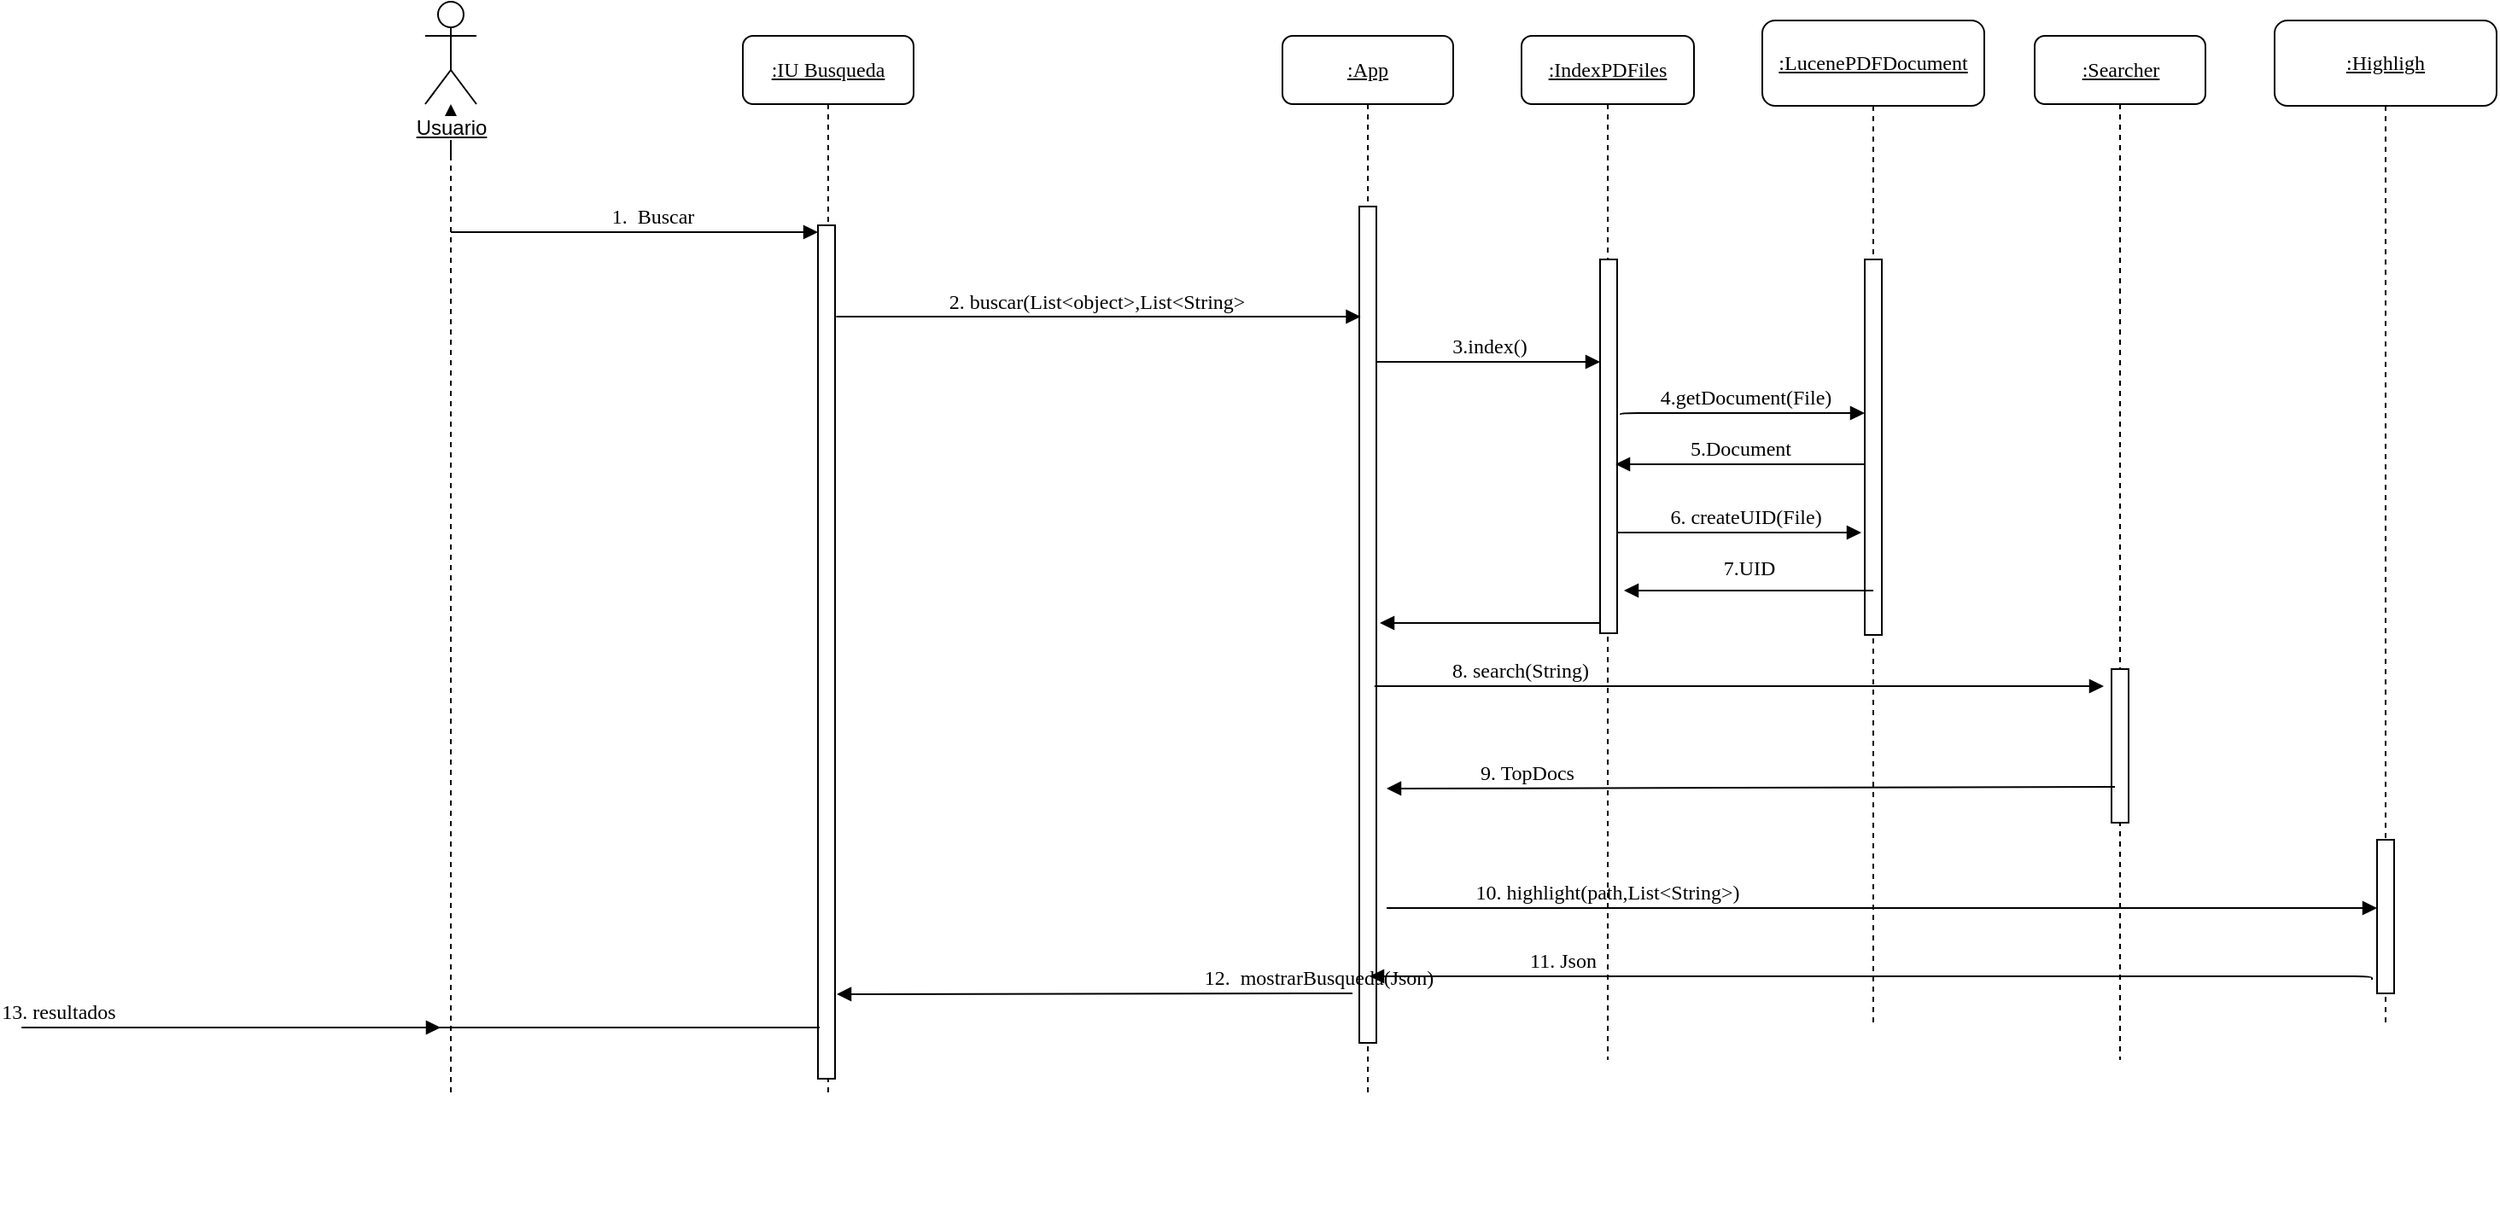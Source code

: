 <mxfile version="10.7.0" type="github"><diagram name="Page-1" id="13e1069c-82ec-6db2-03f1-153e76fe0fe0"><mxGraphModel dx="2757" dy="1192" grid="1" gridSize="10" guides="1" tooltips="1" connect="1" arrows="1" fold="1" page="1" pageScale="1" pageWidth="1100" pageHeight="850" background="#ffffff" math="0" shadow="0"><root><mxCell id="0"/><mxCell id="1" parent="0"/><mxCell id="7baba1c4bc27f4b0-2" value="&lt;u&gt;:App&lt;/u&gt;" style="shape=umlLifeline;perimeter=lifelinePerimeter;whiteSpace=wrap;html=1;container=1;collapsible=0;recursiveResize=0;outlineConnect=0;rounded=1;shadow=0;comic=0;labelBackgroundColor=none;strokeColor=#000000;strokeWidth=1;fillColor=#FFFFFF;fontFamily=Verdana;fontSize=12;fontColor=#000000;align=center;" parent="1" vertex="1"><mxGeometry x="-557" y="99" width="100" height="620" as="geometry"/></mxCell><mxCell id="7baba1c4bc27f4b0-10" value="" style="html=1;points=[];perimeter=orthogonalPerimeter;rounded=0;shadow=0;comic=0;labelBackgroundColor=none;strokeColor=#000000;strokeWidth=1;fillColor=#FFFFFF;fontFamily=Verdana;fontSize=12;fontColor=#000000;align=center;" parent="7baba1c4bc27f4b0-2" vertex="1"><mxGeometry x="45" y="100" width="10" height="490" as="geometry"/></mxCell><mxCell id="7baba1c4bc27f4b0-3" value="&lt;u&gt;:IndexPDFiles&lt;/u&gt;" style="shape=umlLifeline;perimeter=lifelinePerimeter;whiteSpace=wrap;html=1;container=1;collapsible=0;recursiveResize=0;outlineConnect=0;rounded=1;shadow=0;comic=0;labelBackgroundColor=none;strokeColor=#000000;strokeWidth=1;fillColor=#FFFFFF;fontFamily=Verdana;fontSize=12;fontColor=#000000;align=center;" parent="1" vertex="1"><mxGeometry x="-417" y="99" width="101" height="600" as="geometry"/></mxCell><mxCell id="P-vnH6OfwDPNcYz-CvTu-11" value="" style="html=1;points=[];perimeter=orthogonalPerimeter;rounded=0;shadow=0;comic=0;labelBackgroundColor=none;strokeColor=#000000;strokeWidth=1;fillColor=#FFFFFF;fontFamily=Verdana;fontSize=12;fontColor=#000000;align=center;" parent="7baba1c4bc27f4b0-3" vertex="1"><mxGeometry x="46" y="131" width="10" height="219" as="geometry"/></mxCell><mxCell id="7baba1c4bc27f4b0-4" value="&lt;u&gt;:LucenePDFDocument&lt;/u&gt;" style="shape=umlLifeline;perimeter=lifelinePerimeter;whiteSpace=wrap;html=1;container=1;collapsible=0;recursiveResize=0;outlineConnect=0;rounded=1;shadow=0;comic=0;labelBackgroundColor=none;strokeColor=#000000;strokeWidth=1;fillColor=#FFFFFF;fontFamily=Verdana;fontSize=12;fontColor=#000000;align=center;size=50;" parent="1" vertex="1"><mxGeometry x="-276" y="90" width="130" height="589" as="geometry"/></mxCell><mxCell id="L3giQZu3BB-iIicPR4_z-17" value="" style="html=1;points=[];perimeter=orthogonalPerimeter;rounded=0;shadow=0;comic=0;labelBackgroundColor=none;strokeColor=#000000;strokeWidth=1;fillColor=#FFFFFF;fontFamily=Verdana;fontSize=12;fontColor=#000000;align=center;" parent="7baba1c4bc27f4b0-4" vertex="1"><mxGeometry x="60" y="140" width="10" height="220" as="geometry"/></mxCell><mxCell id="7baba1c4bc27f4b0-8" value="&lt;u&gt;:IU Busqueda&lt;/u&gt;" style="shape=umlLifeline;perimeter=lifelinePerimeter;whiteSpace=wrap;html=1;container=1;collapsible=0;recursiveResize=0;outlineConnect=0;rounded=1;shadow=0;comic=0;labelBackgroundColor=none;strokeColor=#000000;strokeWidth=1;fillColor=#FFFFFF;fontFamily=Verdana;fontSize=12;fontColor=#000000;align=center;" parent="1" vertex="1"><mxGeometry x="-873" y="99" width="100" height="620" as="geometry"/></mxCell><mxCell id="7baba1c4bc27f4b0-9" value="" style="html=1;points=[];perimeter=orthogonalPerimeter;rounded=0;shadow=0;comic=0;labelBackgroundColor=none;strokeColor=#000000;strokeWidth=1;fillColor=#FFFFFF;fontFamily=Verdana;fontSize=12;fontColor=#000000;align=center;" parent="7baba1c4bc27f4b0-8" vertex="1"><mxGeometry x="44" y="111" width="10" height="500" as="geometry"/></mxCell><mxCell id="P-vnH6OfwDPNcYz-CvTu-20" value="1.&amp;nbsp; Buscar" style="html=1;verticalAlign=bottom;endArrow=block;labelBackgroundColor=none;fontFamily=Verdana;fontSize=12;edgeStyle=elbowEdgeStyle;elbow=vertical;entryX=0;entryY=0.008;entryDx=0;entryDy=0;entryPerimeter=0;" parent="1" source="P-vnH6OfwDPNcYz-CvTu-46" target="7baba1c4bc27f4b0-9" edge="1"><mxGeometry x="0.18" y="-10" relative="1" as="geometry"><mxPoint x="-839" y="219" as="sourcePoint"/><mxPoint x="-780" y="214" as="targetPoint"/><mxPoint x="-9" y="-10" as="offset"/><Array as="points"><mxPoint x="-909" y="214"/></Array></mxGeometry></mxCell><mxCell id="P-vnH6OfwDPNcYz-CvTu-41" value="2. buscar(List&amp;lt;object&amp;gt;,List&amp;lt;String&amp;gt;" style="html=1;verticalAlign=bottom;endArrow=block;labelBackgroundColor=none;fontFamily=Verdana;fontSize=12;edgeStyle=elbowEdgeStyle;elbow=vertical;exitX=1.019;exitY=0.058;exitDx=0;exitDy=0;exitPerimeter=0;entryX=0.033;entryY=0.074;entryDx=0;entryDy=0;entryPerimeter=0;" parent="1" edge="1"><mxGeometry relative="1" as="geometry"><mxPoint x="-818.294" y="263.529" as="sourcePoint"/><mxPoint x="-511.235" y="263.529" as="targetPoint"/><mxPoint x="-1" as="offset"/><Array as="points"/></mxGeometry></mxCell><mxCell id="ikqZd70dCgFlRawqojSm-16" value="" style="edgeStyle=orthogonalEdgeStyle;rounded=0;orthogonalLoop=1;jettySize=auto;html=1;" parent="1" source="P-vnH6OfwDPNcYz-CvTu-46" target="P-vnH6OfwDPNcYz-CvTu-55" edge="1"><mxGeometry relative="1" as="geometry"/></mxCell><mxCell id="P-vnH6OfwDPNcYz-CvTu-46" value="" style="shape=umlLifeline;perimeter=lifelinePerimeter;whiteSpace=wrap;html=1;container=1;collapsible=0;recursiveResize=0;outlineConnect=0;rounded=1;shadow=0;comic=0;labelBackgroundColor=none;strokeColor=#000000;strokeWidth=1;fillColor=#FFFFFF;fontFamily=Verdana;fontSize=12;fontColor=#000000;align=center;size=0;" parent="1" vertex="1"><mxGeometry x="-1094" y="169" width="100" height="550" as="geometry"/></mxCell><mxCell id="P-vnH6OfwDPNcYz-CvTu-55" value="&lt;u&gt;Usuario&lt;/u&gt;" style="shape=umlActor;verticalLabelPosition=bottom;labelBackgroundColor=#ffffff;verticalAlign=top;html=1;outlineConnect=0;" parent="1" vertex="1"><mxGeometry x="-1059" y="79" width="30" height="60" as="geometry"/></mxCell><mxCell id="P-vnH6OfwDPNcYz-CvTu-60" value="&lt;font style=&quot;font-size: 12px&quot;&gt;11. Json&lt;/font&gt;" style="html=1;verticalAlign=bottom;endArrow=block;labelBackgroundColor=none;fontFamily=Verdana;fontSize=12;edgeStyle=elbowEdgeStyle;elbow=vertical;exitX=-0.3;exitY=0.911;exitDx=0;exitDy=0;exitPerimeter=0;" parent="1" source="L3giQZu3BB-iIicPR4_z-2" edge="1"><mxGeometry x="0.616" relative="1" as="geometry"><mxPoint x="-511" y="650" as="sourcePoint"/><mxPoint x="-506" y="650" as="targetPoint"/><Array as="points"><mxPoint x="-696" y="650"/><mxPoint x="-606" y="620"/><mxPoint x="-746" y="579"/></Array><mxPoint as="offset"/></mxGeometry></mxCell><mxCell id="JLKLApdpmQmwpupXJe5G-1" value="&lt;u&gt;:Searcher&lt;/u&gt;" style="shape=umlLifeline;perimeter=lifelinePerimeter;whiteSpace=wrap;html=1;container=1;collapsible=0;recursiveResize=0;outlineConnect=0;rounded=1;shadow=0;comic=0;labelBackgroundColor=none;strokeColor=#000000;strokeWidth=1;fillColor=#FFFFFF;fontFamily=Verdana;fontSize=12;fontColor=#000000;align=center;" parent="1" vertex="1"><mxGeometry x="-116.5" y="99" width="100" height="600" as="geometry"/></mxCell><mxCell id="L3giQZu3BB-iIicPR4_z-13" value="" style="html=1;points=[];perimeter=orthogonalPerimeter;rounded=0;shadow=0;comic=0;labelBackgroundColor=none;strokeColor=#000000;strokeWidth=1;fillColor=#FFFFFF;fontFamily=Verdana;fontSize=12;fontColor=#000000;align=center;" parent="JLKLApdpmQmwpupXJe5G-1" vertex="1"><mxGeometry x="45" y="371" width="10" height="90" as="geometry"/></mxCell><mxCell id="L3giQZu3BB-iIicPR4_z-1" value="&lt;u&gt;:Highligh&lt;/u&gt;" style="shape=umlLifeline;perimeter=lifelinePerimeter;whiteSpace=wrap;html=1;container=1;collapsible=0;recursiveResize=0;outlineConnect=0;rounded=1;shadow=0;comic=0;labelBackgroundColor=none;strokeColor=#000000;strokeWidth=1;fillColor=#FFFFFF;fontFamily=Verdana;fontSize=12;fontColor=#000000;align=center;size=50;" parent="1" vertex="1"><mxGeometry x="24" y="90" width="130" height="589" as="geometry"/></mxCell><mxCell id="L3giQZu3BB-iIicPR4_z-2" value="" style="html=1;points=[];perimeter=orthogonalPerimeter;rounded=0;shadow=0;comic=0;labelBackgroundColor=none;strokeColor=#000000;strokeWidth=1;fillColor=#FFFFFF;fontFamily=Verdana;fontSize=12;fontColor=#000000;align=center;" parent="L3giQZu3BB-iIicPR4_z-1" vertex="1"><mxGeometry x="60" y="480" width="10" height="90" as="geometry"/></mxCell><mxCell id="L3giQZu3BB-iIicPR4_z-10" value="6. createUID(File)" style="html=1;verticalAlign=bottom;endArrow=block;labelBackgroundColor=none;fontFamily=Verdana;fontSize=12;edgeStyle=elbowEdgeStyle;elbow=vertical;" parent="1" target="P-vnH6OfwDPNcYz-CvTu-11" edge="1"><mxGeometry x="1" y="-131" relative="1" as="geometry"><mxPoint x="-502" y="290" as="sourcePoint"/><mxPoint x="-235" y="274" as="targetPoint"/><mxPoint x="85" y="-31" as="offset"/><Array as="points"><mxPoint x="-386" y="290"/></Array></mxGeometry></mxCell><mxCell id="L3giQZu3BB-iIicPR4_z-11" value="&lt;font&gt;8. search(String)&lt;/font&gt;" style="html=1;verticalAlign=bottom;endArrow=block;labelBackgroundColor=none;fontFamily=Verdana;fontSize=12;edgeStyle=elbowEdgeStyle;elbow=vertical;" parent="1" edge="1"><mxGeometry x="-0.557" relative="1" as="geometry"><mxPoint x="-496" y="480" as="sourcePoint"/><mxPoint x="-76" y="480" as="targetPoint"/><Array as="points"><mxPoint x="-506" y="480"/><mxPoint x="-456" y="520"/><mxPoint x="-496" y="449"/></Array><mxPoint as="offset"/></mxGeometry></mxCell><mxCell id="L3giQZu3BB-iIicPR4_z-12" value="&lt;font style=&quot;font-size: 12px&quot;&gt;9. TopDocs&lt;/font&gt;" style="html=1;verticalAlign=bottom;endArrow=block;labelBackgroundColor=none;fontFamily=Verdana;fontSize=12;edgeStyle=elbowEdgeStyle;elbow=vertical;exitX=0.2;exitY=0.767;exitDx=0;exitDy=0;exitPerimeter=0;" parent="1" source="L3giQZu3BB-iIicPR4_z-13" edge="1"><mxGeometry x="0.616" relative="1" as="geometry"><mxPoint x="-96" y="540" as="sourcePoint"/><mxPoint x="-496" y="540" as="targetPoint"/><Array as="points"><mxPoint x="-606" y="540"/><mxPoint x="-943" y="600"/><mxPoint x="-853" y="570"/><mxPoint x="-993" y="529"/></Array><mxPoint as="offset"/></mxGeometry></mxCell><mxCell id="L3giQZu3BB-iIicPR4_z-19" value="&lt;font style=&quot;font-size: 12px&quot;&gt;5.Document&lt;/font&gt;" style="html=1;verticalAlign=bottom;endArrow=block;labelBackgroundColor=none;fontFamily=Verdana;fontSize=12;edgeStyle=elbowEdgeStyle;elbow=vertical;entryX=0.5;entryY=0.683;entryDx=0;entryDy=0;entryPerimeter=0;" parent="1" edge="1"><mxGeometry relative="1" as="geometry"><mxPoint x="-216" y="350" as="sourcePoint"/><mxPoint x="-362" y="350" as="targetPoint"/><Array as="points"/><mxPoint as="offset"/></mxGeometry></mxCell><mxCell id="L3giQZu3BB-iIicPR4_z-22" value="" style="html=1;verticalAlign=bottom;endArrow=block;labelBackgroundColor=none;fontFamily=Verdana;fontSize=12;edgeStyle=elbowEdgeStyle;elbow=vertical;" parent="1" edge="1"><mxGeometry x="1" y="-133" relative="1" as="geometry"><mxPoint x="-361" y="390" as="sourcePoint"/><mxPoint x="-218" y="390" as="targetPoint"/><mxPoint as="offset"/><Array as="points"><mxPoint x="-246" y="390"/><mxPoint x="-276" y="419"/><mxPoint x="-236" y="419"/></Array></mxGeometry></mxCell><mxCell id="L3giQZu3BB-iIicPR4_z-23" value="4.getDocument(File)" style="html=1;verticalAlign=bottom;endArrow=block;labelBackgroundColor=none;fontFamily=Verdana;fontSize=12;edgeStyle=elbowEdgeStyle;elbow=vertical;exitX=1;exitY=0.101;exitDx=0;exitDy=0;exitPerimeter=0;entryX=-0.2;entryY=0.592;entryDx=0;entryDy=0;entryPerimeter=0;" parent="1" edge="1"><mxGeometry x="0.028" relative="1" as="geometry"><mxPoint x="-359" y="321" as="sourcePoint"/><mxPoint x="-216" y="320" as="targetPoint"/><mxPoint as="offset"/><Array as="points"><mxPoint x="-234" y="320"/></Array></mxGeometry></mxCell><mxCell id="L3giQZu3BB-iIicPR4_z-30" value="&lt;font&gt;10. highlight(path,List&amp;lt;String&amp;gt;)&lt;/font&gt;" style="html=1;verticalAlign=bottom;endArrow=block;labelBackgroundColor=none;fontFamily=Verdana;fontSize=12;edgeStyle=elbowEdgeStyle;elbow=vertical;" parent="1" target="L3giQZu3BB-iIicPR4_z-2" edge="1"><mxGeometry x="-0.557" relative="1" as="geometry"><mxPoint x="-496" y="610" as="sourcePoint"/><mxPoint x="74" y="613" as="targetPoint"/><Array as="points"><mxPoint x="-496" y="610"/><mxPoint x="-456.294" y="642.824"/><mxPoint x="-496.294" y="571.824"/></Array><mxPoint as="offset"/></mxGeometry></mxCell><mxCell id="ikqZd70dCgFlRawqojSm-1" value="" style="html=1;verticalAlign=bottom;endArrow=block;labelBackgroundColor=none;fontFamily=Verdana;fontSize=12;edgeStyle=elbowEdgeStyle;elbow=vertical;entryX=1.1;entryY=0.902;entryDx=0;entryDy=0;entryPerimeter=0;" parent="1" target="7baba1c4bc27f4b0-9" edge="1"><mxGeometry relative="1" as="geometry"><mxPoint x="-516" y="660" as="sourcePoint"/><mxPoint x="-810" y="660" as="targetPoint"/><Array as="points"/><mxPoint as="offset"/></mxGeometry></mxCell><mxCell id="ikqZd70dCgFlRawqojSm-4" value="&lt;font style=&quot;font-size: 12px&quot;&gt;13. resultados&lt;/font&gt;" style="html=1;verticalAlign=bottom;endArrow=block;labelBackgroundColor=none;fontFamily=Verdana;fontSize=12;edgeStyle=elbowEdgeStyle;elbow=vertical;exitX=0.094;exitY=0.94;exitDx=0;exitDy=0;exitPerimeter=0;" parent="1" edge="1" source="7baba1c4bc27f4b0-9"><mxGeometry x="0.236" relative="1" as="geometry"><mxPoint x="-840" y="680" as="sourcePoint"/><mxPoint x="-1050" y="680" as="targetPoint"/><Array as="points"><mxPoint x="-1300" y="680"/><mxPoint x="-1637" y="740"/><mxPoint x="-1547" y="710"/><mxPoint x="-1687" y="669"/></Array><mxPoint as="offset"/></mxGeometry></mxCell><mxCell id="ikqZd70dCgFlRawqojSm-5" value="&lt;font style=&quot;font-size: 12px&quot;&gt;7.UID&lt;/font&gt;" style="html=1;verticalAlign=bottom;endArrow=block;labelBackgroundColor=none;fontFamily=Verdana;fontSize=12;edgeStyle=elbowEdgeStyle;elbow=vertical;entryX=0.5;entryY=0.683;entryDx=0;entryDy=0;entryPerimeter=0;" parent="1" edge="1"><mxGeometry y="-4" relative="1" as="geometry"><mxPoint x="-211" y="424" as="sourcePoint"/><mxPoint x="-357" y="424" as="targetPoint"/><Array as="points"/><mxPoint as="offset"/></mxGeometry></mxCell><mxCell id="ikqZd70dCgFlRawqojSm-12" value="3.index()" style="html=1;verticalAlign=bottom;endArrow=block;labelBackgroundColor=none;fontFamily=Verdana;fontSize=12;edgeStyle=elbowEdgeStyle;elbow=vertical;" parent="1" edge="1"><mxGeometry y="489" relative="1" as="geometry"><mxPoint x="-276" y="752" as="sourcePoint"/><mxPoint x="-276" y="752" as="targetPoint"/><mxPoint x="-160" y="-462" as="offset"/><Array as="points"/></mxGeometry></mxCell><mxCell id="ikqZd70dCgFlRawqojSm-15" value="&lt;font style=&quot;font-size: 12px&quot;&gt;12.&amp;nbsp; mostrarBusqueda(Json)&lt;/font&gt;" style="html=1;verticalAlign=bottom;endArrow=block;labelBackgroundColor=none;fontFamily=Verdana;fontSize=12;edgeStyle=elbowEdgeStyle;elbow=vertical;" parent="1" edge="1"><mxGeometry y="-120" relative="1" as="geometry"><mxPoint x="-636" y="778" as="sourcePoint"/><mxPoint x="-636" y="778" as="targetPoint"/><Array as="points"/><mxPoint x="100" y="-118" as="offset"/></mxGeometry></mxCell><mxCell id="ikqZd70dCgFlRawqojSm-17" value="" style="html=1;verticalAlign=bottom;endArrow=block;labelBackgroundColor=none;fontFamily=Verdana;fontSize=12;edgeStyle=elbowEdgeStyle;elbow=vertical;entryX=1.2;entryY=0.498;entryDx=0;entryDy=0;entryPerimeter=0;" parent="1" target="7baba1c4bc27f4b0-10" edge="1"><mxGeometry x="0.318" y="687" relative="1" as="geometry"><mxPoint x="-371" y="443" as="sourcePoint"/><mxPoint x="-496" y="443" as="targetPoint"/><Array as="points"/><mxPoint as="offset"/></mxGeometry></mxCell></root></mxGraphModel></diagram></mxfile>